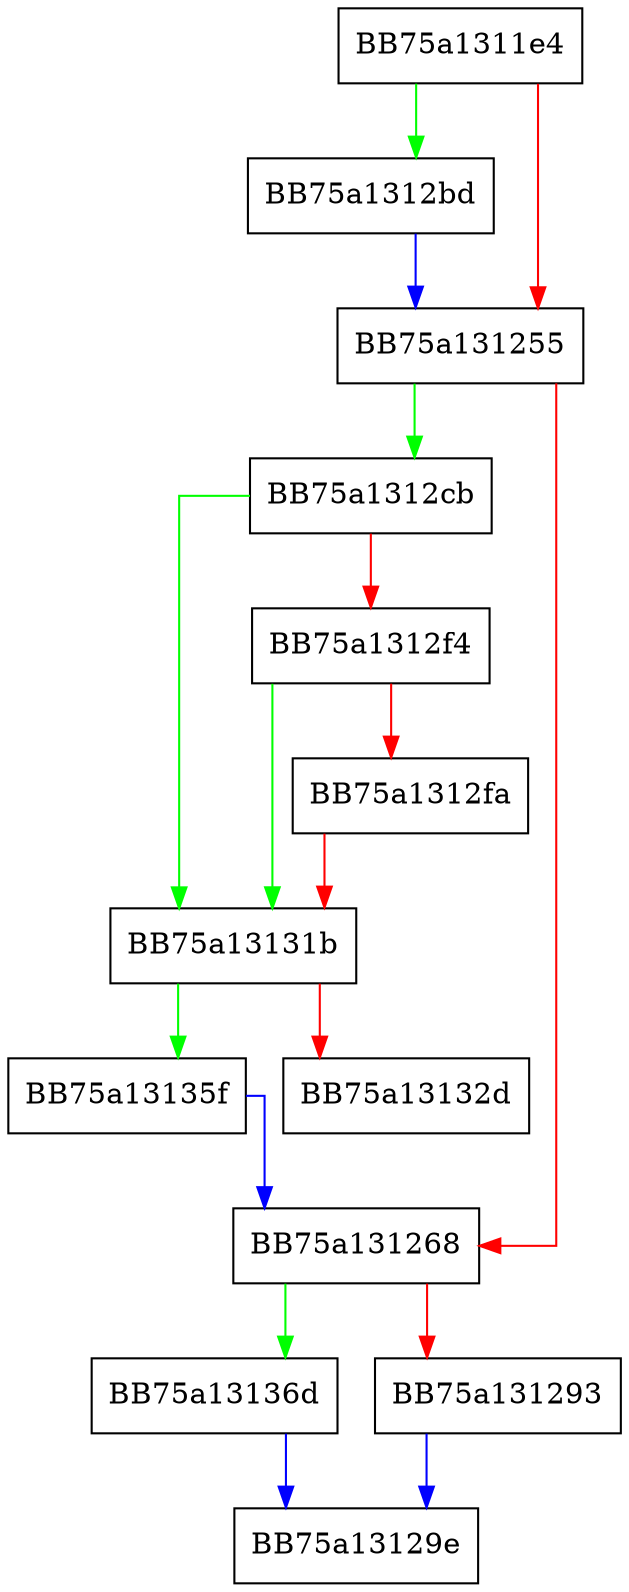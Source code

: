 digraph RecordPush {
  node [shape="box"];
  graph [splines=ortho];
  BB75a1311e4 -> BB75a1312bd [color="green"];
  BB75a1311e4 -> BB75a131255 [color="red"];
  BB75a131255 -> BB75a1312cb [color="green"];
  BB75a131255 -> BB75a131268 [color="red"];
  BB75a131268 -> BB75a13136d [color="green"];
  BB75a131268 -> BB75a131293 [color="red"];
  BB75a131293 -> BB75a13129e [color="blue"];
  BB75a1312bd -> BB75a131255 [color="blue"];
  BB75a1312cb -> BB75a13131b [color="green"];
  BB75a1312cb -> BB75a1312f4 [color="red"];
  BB75a1312f4 -> BB75a13131b [color="green"];
  BB75a1312f4 -> BB75a1312fa [color="red"];
  BB75a1312fa -> BB75a13131b [color="red"];
  BB75a13131b -> BB75a13135f [color="green"];
  BB75a13131b -> BB75a13132d [color="red"];
  BB75a13135f -> BB75a131268 [color="blue"];
  BB75a13136d -> BB75a13129e [color="blue"];
}